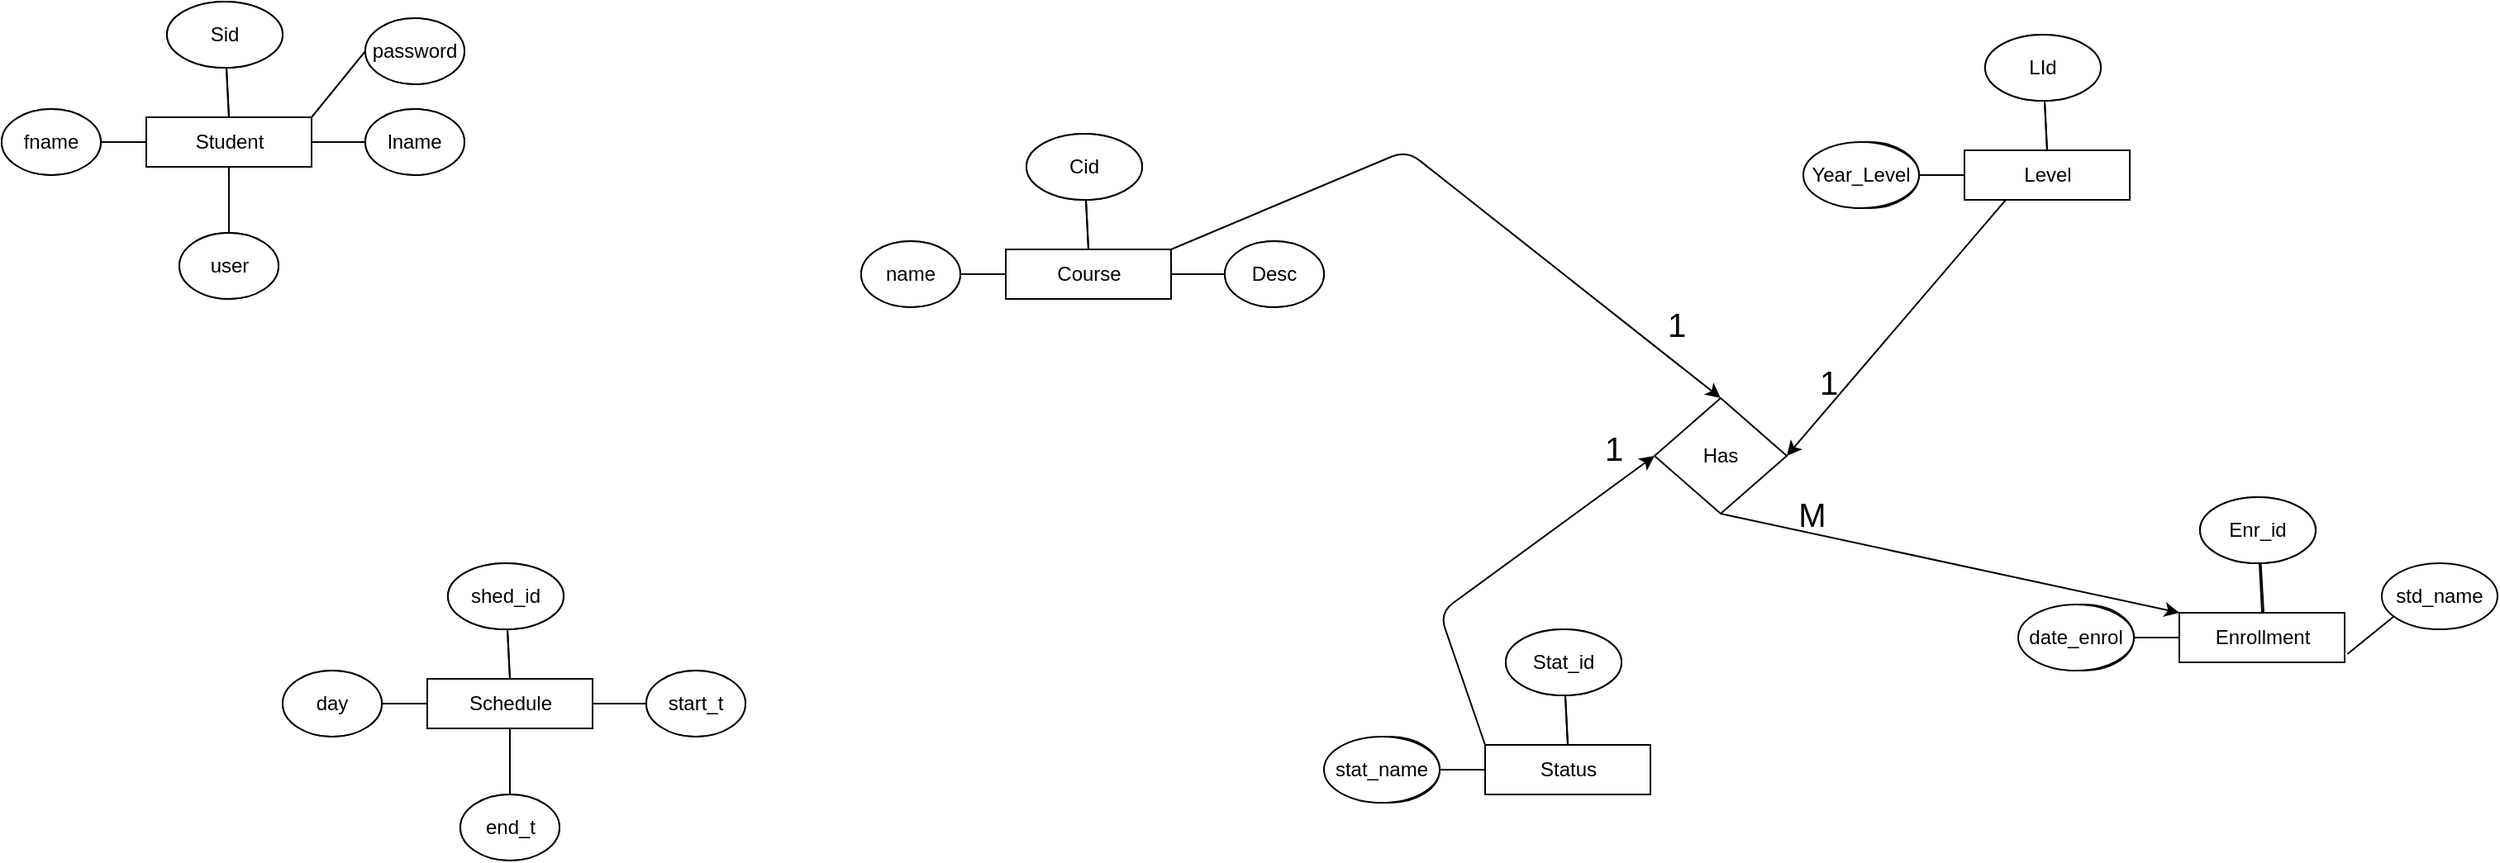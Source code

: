 <mxfile version="13.4.4" type="github">
  <diagram id="gxkvjSbEqc1R_QwJBHWN" name="Page-1">
    <mxGraphModel dx="1924" dy="982" grid="1" gridSize="10" guides="1" tooltips="1" connect="1" arrows="1" fold="1" page="1" pageScale="1" pageWidth="2000" pageHeight="2000" math="0" shadow="0">
      <root>
        <mxCell id="0" />
        <mxCell id="1" parent="0" />
        <mxCell id="vKwD8EdCoFHyunoRVP9S-19" value="Admin" style="rounded=0;whiteSpace=wrap;html=1;" vertex="1" parent="1">
          <mxGeometry x="217.5" y="210" width="100" height="30" as="geometry" />
        </mxCell>
        <mxCell id="vKwD8EdCoFHyunoRVP9S-20" value="" style="endArrow=none;html=1;exitX=0.5;exitY=0;exitDx=0;exitDy=0;" edge="1" source="vKwD8EdCoFHyunoRVP9S-19" target="vKwD8EdCoFHyunoRVP9S-21" parent="1">
          <mxGeometry width="50" height="50" relative="1" as="geometry">
            <mxPoint x="260" y="210" as="sourcePoint" />
            <mxPoint x="295" y="180" as="targetPoint" />
          </mxGeometry>
        </mxCell>
        <mxCell id="vKwD8EdCoFHyunoRVP9S-21" value="Aid" style="ellipse;whiteSpace=wrap;html=1;" vertex="1" parent="1">
          <mxGeometry x="230" y="140" width="70" height="40" as="geometry" />
        </mxCell>
        <mxCell id="vKwD8EdCoFHyunoRVP9S-22" value="" style="endArrow=none;html=1;entryX=0;entryY=0.5;entryDx=0;entryDy=0;" edge="1" target="vKwD8EdCoFHyunoRVP9S-19" parent="1">
          <mxGeometry width="50" height="50" relative="1" as="geometry">
            <mxPoint x="180" y="225" as="sourcePoint" />
            <mxPoint x="210" y="220" as="targetPoint" />
          </mxGeometry>
        </mxCell>
        <mxCell id="vKwD8EdCoFHyunoRVP9S-23" value="Name" style="ellipse;whiteSpace=wrap;html=1;" vertex="1" parent="1">
          <mxGeometry x="130" y="205" width="60" height="40" as="geometry" />
        </mxCell>
        <mxCell id="vKwD8EdCoFHyunoRVP9S-24" value="Cnic" style="ellipse;whiteSpace=wrap;html=1;" vertex="1" parent="1">
          <mxGeometry x="350" y="205" width="60" height="40" as="geometry" />
        </mxCell>
        <mxCell id="vKwD8EdCoFHyunoRVP9S-25" value="" style="endArrow=none;html=1;" edge="1" source="vKwD8EdCoFHyunoRVP9S-19" parent="1">
          <mxGeometry width="50" height="50" relative="1" as="geometry">
            <mxPoint x="317.5" y="275" as="sourcePoint" />
            <mxPoint x="350" y="225" as="targetPoint" />
          </mxGeometry>
        </mxCell>
        <mxCell id="vKwD8EdCoFHyunoRVP9S-26" value="Email" style="ellipse;whiteSpace=wrap;html=1;" vertex="1" parent="1">
          <mxGeometry x="237.5" y="280" width="60" height="40" as="geometry" />
        </mxCell>
        <mxCell id="vKwD8EdCoFHyunoRVP9S-27" value="" style="endArrow=none;html=1;exitX=0.5;exitY=1;exitDx=0;exitDy=0;entryX=0.5;entryY=0;entryDx=0;entryDy=0;" edge="1" source="vKwD8EdCoFHyunoRVP9S-19" target="vKwD8EdCoFHyunoRVP9S-26" parent="1">
          <mxGeometry width="50" height="50" relative="1" as="geometry">
            <mxPoint x="270" y="250" as="sourcePoint" />
            <mxPoint x="270" y="270" as="targetPoint" />
          </mxGeometry>
        </mxCell>
        <mxCell id="vKwD8EdCoFHyunoRVP9S-28" value="Student" style="rounded=0;whiteSpace=wrap;html=1;" vertex="1" parent="1">
          <mxGeometry x="217.5" y="210" width="100" height="30" as="geometry" />
        </mxCell>
        <mxCell id="vKwD8EdCoFHyunoRVP9S-29" value="" style="endArrow=none;html=1;exitX=0.5;exitY=0;exitDx=0;exitDy=0;" edge="1" source="vKwD8EdCoFHyunoRVP9S-28" target="vKwD8EdCoFHyunoRVP9S-30" parent="1">
          <mxGeometry width="50" height="50" relative="1" as="geometry">
            <mxPoint x="260" y="210" as="sourcePoint" />
            <mxPoint x="295" y="180" as="targetPoint" />
          </mxGeometry>
        </mxCell>
        <mxCell id="vKwD8EdCoFHyunoRVP9S-30" value="Sid" style="ellipse;whiteSpace=wrap;html=1;" vertex="1" parent="1">
          <mxGeometry x="230" y="140" width="70" height="40" as="geometry" />
        </mxCell>
        <mxCell id="vKwD8EdCoFHyunoRVP9S-31" value="" style="endArrow=none;html=1;entryX=0;entryY=0.5;entryDx=0;entryDy=0;" edge="1" target="vKwD8EdCoFHyunoRVP9S-28" parent="1">
          <mxGeometry width="50" height="50" relative="1" as="geometry">
            <mxPoint x="180" y="225" as="sourcePoint" />
            <mxPoint x="210" y="220" as="targetPoint" />
          </mxGeometry>
        </mxCell>
        <mxCell id="vKwD8EdCoFHyunoRVP9S-32" value="fname" style="ellipse;whiteSpace=wrap;html=1;" vertex="1" parent="1">
          <mxGeometry x="130" y="205" width="60" height="40" as="geometry" />
        </mxCell>
        <mxCell id="vKwD8EdCoFHyunoRVP9S-33" value="lname" style="ellipse;whiteSpace=wrap;html=1;" vertex="1" parent="1">
          <mxGeometry x="350" y="205" width="60" height="40" as="geometry" />
        </mxCell>
        <mxCell id="vKwD8EdCoFHyunoRVP9S-34" value="" style="endArrow=none;html=1;" edge="1" source="vKwD8EdCoFHyunoRVP9S-28" parent="1">
          <mxGeometry width="50" height="50" relative="1" as="geometry">
            <mxPoint x="317.5" y="275" as="sourcePoint" />
            <mxPoint x="350" y="225" as="targetPoint" />
          </mxGeometry>
        </mxCell>
        <mxCell id="vKwD8EdCoFHyunoRVP9S-35" value="user" style="ellipse;whiteSpace=wrap;html=1;" vertex="1" parent="1">
          <mxGeometry x="237.5" y="280" width="60" height="40" as="geometry" />
        </mxCell>
        <mxCell id="vKwD8EdCoFHyunoRVP9S-36" value="" style="endArrow=none;html=1;exitX=0.5;exitY=1;exitDx=0;exitDy=0;entryX=0.5;entryY=0;entryDx=0;entryDy=0;" edge="1" source="vKwD8EdCoFHyunoRVP9S-28" target="vKwD8EdCoFHyunoRVP9S-35" parent="1">
          <mxGeometry width="50" height="50" relative="1" as="geometry">
            <mxPoint x="270" y="250" as="sourcePoint" />
            <mxPoint x="270" y="270" as="targetPoint" />
          </mxGeometry>
        </mxCell>
        <mxCell id="vKwD8EdCoFHyunoRVP9S-37" value="Cnic" style="ellipse;whiteSpace=wrap;html=1;" vertex="1" parent="1">
          <mxGeometry x="350" y="150" width="60" height="40" as="geometry" />
        </mxCell>
        <mxCell id="vKwD8EdCoFHyunoRVP9S-39" value="password" style="ellipse;whiteSpace=wrap;html=1;" vertex="1" parent="1">
          <mxGeometry x="350" y="150" width="60" height="40" as="geometry" />
        </mxCell>
        <mxCell id="vKwD8EdCoFHyunoRVP9S-40" value="" style="endArrow=none;html=1;exitX=1;exitY=0;exitDx=0;exitDy=0;" edge="1" parent="1" source="vKwD8EdCoFHyunoRVP9S-28">
          <mxGeometry width="50" height="50" relative="1" as="geometry">
            <mxPoint x="317.5" y="170" as="sourcePoint" />
            <mxPoint x="350" y="170" as="targetPoint" />
          </mxGeometry>
        </mxCell>
        <mxCell id="vKwD8EdCoFHyunoRVP9S-41" value="Admin" style="rounded=0;whiteSpace=wrap;html=1;" vertex="1" parent="1">
          <mxGeometry x="737.5" y="290" width="100" height="30" as="geometry" />
        </mxCell>
        <mxCell id="vKwD8EdCoFHyunoRVP9S-42" value="" style="endArrow=none;html=1;exitX=0.5;exitY=0;exitDx=0;exitDy=0;" edge="1" source="vKwD8EdCoFHyunoRVP9S-41" target="vKwD8EdCoFHyunoRVP9S-43" parent="1">
          <mxGeometry width="50" height="50" relative="1" as="geometry">
            <mxPoint x="780" y="290" as="sourcePoint" />
            <mxPoint x="815" y="260" as="targetPoint" />
          </mxGeometry>
        </mxCell>
        <mxCell id="vKwD8EdCoFHyunoRVP9S-43" value="Aid" style="ellipse;whiteSpace=wrap;html=1;" vertex="1" parent="1">
          <mxGeometry x="750" y="220" width="70" height="40" as="geometry" />
        </mxCell>
        <mxCell id="vKwD8EdCoFHyunoRVP9S-44" value="" style="endArrow=none;html=1;entryX=0;entryY=0.5;entryDx=0;entryDy=0;" edge="1" target="vKwD8EdCoFHyunoRVP9S-41" parent="1">
          <mxGeometry width="50" height="50" relative="1" as="geometry">
            <mxPoint x="700" y="305" as="sourcePoint" />
            <mxPoint x="730" y="300" as="targetPoint" />
          </mxGeometry>
        </mxCell>
        <mxCell id="vKwD8EdCoFHyunoRVP9S-45" value="Name" style="ellipse;whiteSpace=wrap;html=1;" vertex="1" parent="1">
          <mxGeometry x="650" y="285" width="60" height="40" as="geometry" />
        </mxCell>
        <mxCell id="vKwD8EdCoFHyunoRVP9S-46" value="Cnic" style="ellipse;whiteSpace=wrap;html=1;" vertex="1" parent="1">
          <mxGeometry x="870" y="285" width="60" height="40" as="geometry" />
        </mxCell>
        <mxCell id="vKwD8EdCoFHyunoRVP9S-47" value="" style="endArrow=none;html=1;" edge="1" source="vKwD8EdCoFHyunoRVP9S-41" parent="1">
          <mxGeometry width="50" height="50" relative="1" as="geometry">
            <mxPoint x="837.5" y="355" as="sourcePoint" />
            <mxPoint x="870" y="305" as="targetPoint" />
          </mxGeometry>
        </mxCell>
        <mxCell id="vKwD8EdCoFHyunoRVP9S-50" value="Course" style="rounded=0;whiteSpace=wrap;html=1;" vertex="1" parent="1">
          <mxGeometry x="737.5" y="290" width="100" height="30" as="geometry" />
        </mxCell>
        <mxCell id="vKwD8EdCoFHyunoRVP9S-51" value="" style="endArrow=none;html=1;exitX=0.5;exitY=0;exitDx=0;exitDy=0;" edge="1" source="vKwD8EdCoFHyunoRVP9S-50" target="vKwD8EdCoFHyunoRVP9S-52" parent="1">
          <mxGeometry width="50" height="50" relative="1" as="geometry">
            <mxPoint x="780" y="290" as="sourcePoint" />
            <mxPoint x="815" y="260" as="targetPoint" />
          </mxGeometry>
        </mxCell>
        <mxCell id="vKwD8EdCoFHyunoRVP9S-52" value="Cid" style="ellipse;whiteSpace=wrap;html=1;" vertex="1" parent="1">
          <mxGeometry x="750" y="220" width="70" height="40" as="geometry" />
        </mxCell>
        <mxCell id="vKwD8EdCoFHyunoRVP9S-53" value="" style="endArrow=none;html=1;entryX=0;entryY=0.5;entryDx=0;entryDy=0;" edge="1" target="vKwD8EdCoFHyunoRVP9S-50" parent="1">
          <mxGeometry width="50" height="50" relative="1" as="geometry">
            <mxPoint x="700" y="305" as="sourcePoint" />
            <mxPoint x="730" y="300" as="targetPoint" />
          </mxGeometry>
        </mxCell>
        <mxCell id="vKwD8EdCoFHyunoRVP9S-54" value="name" style="ellipse;whiteSpace=wrap;html=1;" vertex="1" parent="1">
          <mxGeometry x="650" y="285" width="60" height="40" as="geometry" />
        </mxCell>
        <mxCell id="vKwD8EdCoFHyunoRVP9S-55" value="Desc" style="ellipse;whiteSpace=wrap;html=1;" vertex="1" parent="1">
          <mxGeometry x="870" y="285" width="60" height="40" as="geometry" />
        </mxCell>
        <mxCell id="vKwD8EdCoFHyunoRVP9S-56" value="" style="endArrow=none;html=1;" edge="1" source="vKwD8EdCoFHyunoRVP9S-50" parent="1">
          <mxGeometry width="50" height="50" relative="1" as="geometry">
            <mxPoint x="837.5" y="355" as="sourcePoint" />
            <mxPoint x="870" y="305" as="targetPoint" />
          </mxGeometry>
        </mxCell>
        <mxCell id="vKwD8EdCoFHyunoRVP9S-62" value="Admin" style="rounded=0;whiteSpace=wrap;html=1;" vertex="1" parent="1">
          <mxGeometry x="1317.5" y="230" width="100" height="30" as="geometry" />
        </mxCell>
        <mxCell id="vKwD8EdCoFHyunoRVP9S-63" value="" style="endArrow=none;html=1;exitX=0.5;exitY=0;exitDx=0;exitDy=0;" edge="1" source="vKwD8EdCoFHyunoRVP9S-62" target="vKwD8EdCoFHyunoRVP9S-64" parent="1">
          <mxGeometry width="50" height="50" relative="1" as="geometry">
            <mxPoint x="1360" y="230" as="sourcePoint" />
            <mxPoint x="1395" y="200" as="targetPoint" />
          </mxGeometry>
        </mxCell>
        <mxCell id="vKwD8EdCoFHyunoRVP9S-64" value="Aid" style="ellipse;whiteSpace=wrap;html=1;" vertex="1" parent="1">
          <mxGeometry x="1330" y="160" width="70" height="40" as="geometry" />
        </mxCell>
        <mxCell id="vKwD8EdCoFHyunoRVP9S-65" value="" style="endArrow=none;html=1;entryX=0;entryY=0.5;entryDx=0;entryDy=0;" edge="1" target="vKwD8EdCoFHyunoRVP9S-62" parent="1">
          <mxGeometry width="50" height="50" relative="1" as="geometry">
            <mxPoint x="1280" y="245" as="sourcePoint" />
            <mxPoint x="1310" y="240" as="targetPoint" />
          </mxGeometry>
        </mxCell>
        <mxCell id="vKwD8EdCoFHyunoRVP9S-66" value="Name" style="ellipse;whiteSpace=wrap;html=1;" vertex="1" parent="1">
          <mxGeometry x="1230" y="225" width="60" height="40" as="geometry" />
        </mxCell>
        <mxCell id="vKwD8EdCoFHyunoRVP9S-69" value="Level" style="rounded=0;whiteSpace=wrap;html=1;" vertex="1" parent="1">
          <mxGeometry x="1317.5" y="230" width="100" height="30" as="geometry" />
        </mxCell>
        <mxCell id="vKwD8EdCoFHyunoRVP9S-70" value="" style="endArrow=none;html=1;exitX=0.5;exitY=0;exitDx=0;exitDy=0;" edge="1" source="vKwD8EdCoFHyunoRVP9S-69" target="vKwD8EdCoFHyunoRVP9S-71" parent="1">
          <mxGeometry width="50" height="50" relative="1" as="geometry">
            <mxPoint x="1360" y="230" as="sourcePoint" />
            <mxPoint x="1395" y="200" as="targetPoint" />
          </mxGeometry>
        </mxCell>
        <mxCell id="vKwD8EdCoFHyunoRVP9S-71" value="LId" style="ellipse;whiteSpace=wrap;html=1;" vertex="1" parent="1">
          <mxGeometry x="1330" y="160" width="70" height="40" as="geometry" />
        </mxCell>
        <mxCell id="vKwD8EdCoFHyunoRVP9S-72" value="" style="endArrow=none;html=1;entryX=0;entryY=0.5;entryDx=0;entryDy=0;" edge="1" target="vKwD8EdCoFHyunoRVP9S-69" parent="1">
          <mxGeometry width="50" height="50" relative="1" as="geometry">
            <mxPoint x="1280" y="245" as="sourcePoint" />
            <mxPoint x="1310" y="240" as="targetPoint" />
          </mxGeometry>
        </mxCell>
        <mxCell id="vKwD8EdCoFHyunoRVP9S-73" value="Year_Level" style="ellipse;whiteSpace=wrap;html=1;" vertex="1" parent="1">
          <mxGeometry x="1220" y="225" width="70" height="40" as="geometry" />
        </mxCell>
        <mxCell id="vKwD8EdCoFHyunoRVP9S-76" value="Admin" style="rounded=0;whiteSpace=wrap;html=1;" vertex="1" parent="1">
          <mxGeometry x="387.5" y="550" width="100" height="30" as="geometry" />
        </mxCell>
        <mxCell id="vKwD8EdCoFHyunoRVP9S-77" value="" style="endArrow=none;html=1;exitX=0.5;exitY=0;exitDx=0;exitDy=0;" edge="1" source="vKwD8EdCoFHyunoRVP9S-76" target="vKwD8EdCoFHyunoRVP9S-78" parent="1">
          <mxGeometry width="50" height="50" relative="1" as="geometry">
            <mxPoint x="430" y="550" as="sourcePoint" />
            <mxPoint x="465" y="520" as="targetPoint" />
          </mxGeometry>
        </mxCell>
        <mxCell id="vKwD8EdCoFHyunoRVP9S-78" value="Aid" style="ellipse;whiteSpace=wrap;html=1;" vertex="1" parent="1">
          <mxGeometry x="400" y="480" width="70" height="40" as="geometry" />
        </mxCell>
        <mxCell id="vKwD8EdCoFHyunoRVP9S-79" value="" style="endArrow=none;html=1;entryX=0;entryY=0.5;entryDx=0;entryDy=0;" edge="1" target="vKwD8EdCoFHyunoRVP9S-76" parent="1">
          <mxGeometry width="50" height="50" relative="1" as="geometry">
            <mxPoint x="350" y="565" as="sourcePoint" />
            <mxPoint x="380" y="560" as="targetPoint" />
          </mxGeometry>
        </mxCell>
        <mxCell id="vKwD8EdCoFHyunoRVP9S-80" value="Name" style="ellipse;whiteSpace=wrap;html=1;" vertex="1" parent="1">
          <mxGeometry x="300" y="545" width="60" height="40" as="geometry" />
        </mxCell>
        <mxCell id="vKwD8EdCoFHyunoRVP9S-81" value="Cnic" style="ellipse;whiteSpace=wrap;html=1;" vertex="1" parent="1">
          <mxGeometry x="520" y="545" width="60" height="40" as="geometry" />
        </mxCell>
        <mxCell id="vKwD8EdCoFHyunoRVP9S-82" value="" style="endArrow=none;html=1;" edge="1" source="vKwD8EdCoFHyunoRVP9S-76" parent="1">
          <mxGeometry width="50" height="50" relative="1" as="geometry">
            <mxPoint x="487.5" y="615" as="sourcePoint" />
            <mxPoint x="520" y="565" as="targetPoint" />
          </mxGeometry>
        </mxCell>
        <mxCell id="vKwD8EdCoFHyunoRVP9S-83" value="Email" style="ellipse;whiteSpace=wrap;html=1;" vertex="1" parent="1">
          <mxGeometry x="407.5" y="620" width="60" height="40" as="geometry" />
        </mxCell>
        <mxCell id="vKwD8EdCoFHyunoRVP9S-84" value="" style="endArrow=none;html=1;exitX=0.5;exitY=1;exitDx=0;exitDy=0;entryX=0.5;entryY=0;entryDx=0;entryDy=0;" edge="1" source="vKwD8EdCoFHyunoRVP9S-76" target="vKwD8EdCoFHyunoRVP9S-83" parent="1">
          <mxGeometry width="50" height="50" relative="1" as="geometry">
            <mxPoint x="440" y="590" as="sourcePoint" />
            <mxPoint x="440" y="610" as="targetPoint" />
          </mxGeometry>
        </mxCell>
        <mxCell id="vKwD8EdCoFHyunoRVP9S-85" value="Schedule" style="rounded=0;whiteSpace=wrap;html=1;" vertex="1" parent="1">
          <mxGeometry x="387.5" y="550" width="100" height="30" as="geometry" />
        </mxCell>
        <mxCell id="vKwD8EdCoFHyunoRVP9S-86" value="" style="endArrow=none;html=1;exitX=0.5;exitY=0;exitDx=0;exitDy=0;" edge="1" source="vKwD8EdCoFHyunoRVP9S-85" target="vKwD8EdCoFHyunoRVP9S-87" parent="1">
          <mxGeometry width="50" height="50" relative="1" as="geometry">
            <mxPoint x="430" y="550" as="sourcePoint" />
            <mxPoint x="465" y="520" as="targetPoint" />
          </mxGeometry>
        </mxCell>
        <mxCell id="vKwD8EdCoFHyunoRVP9S-87" value="shed_id" style="ellipse;whiteSpace=wrap;html=1;" vertex="1" parent="1">
          <mxGeometry x="400" y="480" width="70" height="40" as="geometry" />
        </mxCell>
        <mxCell id="vKwD8EdCoFHyunoRVP9S-88" value="" style="endArrow=none;html=1;entryX=0;entryY=0.5;entryDx=0;entryDy=0;" edge="1" target="vKwD8EdCoFHyunoRVP9S-85" parent="1">
          <mxGeometry width="50" height="50" relative="1" as="geometry">
            <mxPoint x="350" y="565" as="sourcePoint" />
            <mxPoint x="380" y="560" as="targetPoint" />
          </mxGeometry>
        </mxCell>
        <mxCell id="vKwD8EdCoFHyunoRVP9S-89" value="day" style="ellipse;whiteSpace=wrap;html=1;" vertex="1" parent="1">
          <mxGeometry x="300" y="545" width="60" height="40" as="geometry" />
        </mxCell>
        <mxCell id="vKwD8EdCoFHyunoRVP9S-90" value="start_t" style="ellipse;whiteSpace=wrap;html=1;" vertex="1" parent="1">
          <mxGeometry x="520" y="545" width="60" height="40" as="geometry" />
        </mxCell>
        <mxCell id="vKwD8EdCoFHyunoRVP9S-91" value="" style="endArrow=none;html=1;" edge="1" source="vKwD8EdCoFHyunoRVP9S-85" parent="1">
          <mxGeometry width="50" height="50" relative="1" as="geometry">
            <mxPoint x="487.5" y="615" as="sourcePoint" />
            <mxPoint x="520" y="565" as="targetPoint" />
          </mxGeometry>
        </mxCell>
        <mxCell id="vKwD8EdCoFHyunoRVP9S-92" value="end_t" style="ellipse;whiteSpace=wrap;html=1;" vertex="1" parent="1">
          <mxGeometry x="407.5" y="620" width="60" height="40" as="geometry" />
        </mxCell>
        <mxCell id="vKwD8EdCoFHyunoRVP9S-93" value="" style="endArrow=none;html=1;exitX=0.5;exitY=1;exitDx=0;exitDy=0;entryX=0.5;entryY=0;entryDx=0;entryDy=0;" edge="1" source="vKwD8EdCoFHyunoRVP9S-85" target="vKwD8EdCoFHyunoRVP9S-92" parent="1">
          <mxGeometry width="50" height="50" relative="1" as="geometry">
            <mxPoint x="440" y="590" as="sourcePoint" />
            <mxPoint x="440" y="610" as="targetPoint" />
          </mxGeometry>
        </mxCell>
        <mxCell id="vKwD8EdCoFHyunoRVP9S-97" value="Admin" style="rounded=0;whiteSpace=wrap;html=1;" vertex="1" parent="1">
          <mxGeometry x="1027.5" y="590" width="100" height="30" as="geometry" />
        </mxCell>
        <mxCell id="vKwD8EdCoFHyunoRVP9S-98" value="" style="endArrow=none;html=1;exitX=0.5;exitY=0;exitDx=0;exitDy=0;" edge="1" source="vKwD8EdCoFHyunoRVP9S-97" target="vKwD8EdCoFHyunoRVP9S-99" parent="1">
          <mxGeometry width="50" height="50" relative="1" as="geometry">
            <mxPoint x="1070" y="590" as="sourcePoint" />
            <mxPoint x="1105" y="560" as="targetPoint" />
          </mxGeometry>
        </mxCell>
        <mxCell id="vKwD8EdCoFHyunoRVP9S-99" value="Aid" style="ellipse;whiteSpace=wrap;html=1;" vertex="1" parent="1">
          <mxGeometry x="1040" y="520" width="70" height="40" as="geometry" />
        </mxCell>
        <mxCell id="vKwD8EdCoFHyunoRVP9S-100" value="" style="endArrow=none;html=1;entryX=0;entryY=0.5;entryDx=0;entryDy=0;" edge="1" target="vKwD8EdCoFHyunoRVP9S-97" parent="1">
          <mxGeometry width="50" height="50" relative="1" as="geometry">
            <mxPoint x="990" y="605" as="sourcePoint" />
            <mxPoint x="1020" y="600" as="targetPoint" />
          </mxGeometry>
        </mxCell>
        <mxCell id="vKwD8EdCoFHyunoRVP9S-101" value="Name" style="ellipse;whiteSpace=wrap;html=1;" vertex="1" parent="1">
          <mxGeometry x="940" y="585" width="60" height="40" as="geometry" />
        </mxCell>
        <mxCell id="vKwD8EdCoFHyunoRVP9S-102" value="Status" style="rounded=0;whiteSpace=wrap;html=1;" vertex="1" parent="1">
          <mxGeometry x="1027.5" y="590" width="100" height="30" as="geometry" />
        </mxCell>
        <mxCell id="vKwD8EdCoFHyunoRVP9S-103" value="" style="endArrow=none;html=1;exitX=0.5;exitY=0;exitDx=0;exitDy=0;" edge="1" source="vKwD8EdCoFHyunoRVP9S-102" target="vKwD8EdCoFHyunoRVP9S-104" parent="1">
          <mxGeometry width="50" height="50" relative="1" as="geometry">
            <mxPoint x="1070" y="590" as="sourcePoint" />
            <mxPoint x="1105" y="560" as="targetPoint" />
          </mxGeometry>
        </mxCell>
        <mxCell id="vKwD8EdCoFHyunoRVP9S-104" value="Stat_id" style="ellipse;whiteSpace=wrap;html=1;" vertex="1" parent="1">
          <mxGeometry x="1040" y="520" width="70" height="40" as="geometry" />
        </mxCell>
        <mxCell id="vKwD8EdCoFHyunoRVP9S-105" value="" style="endArrow=none;html=1;entryX=0;entryY=0.5;entryDx=0;entryDy=0;" edge="1" target="vKwD8EdCoFHyunoRVP9S-102" parent="1">
          <mxGeometry width="50" height="50" relative="1" as="geometry">
            <mxPoint x="990" y="605" as="sourcePoint" />
            <mxPoint x="1020" y="600" as="targetPoint" />
          </mxGeometry>
        </mxCell>
        <mxCell id="vKwD8EdCoFHyunoRVP9S-106" value="stat_name" style="ellipse;whiteSpace=wrap;html=1;" vertex="1" parent="1">
          <mxGeometry x="930" y="585" width="70" height="40" as="geometry" />
        </mxCell>
        <mxCell id="vKwD8EdCoFHyunoRVP9S-107" value="Admin" style="rounded=0;whiteSpace=wrap;html=1;" vertex="1" parent="1">
          <mxGeometry x="1447.5" y="510" width="100" height="30" as="geometry" />
        </mxCell>
        <mxCell id="vKwD8EdCoFHyunoRVP9S-108" value="" style="endArrow=none;html=1;exitX=0.5;exitY=0;exitDx=0;exitDy=0;" edge="1" source="vKwD8EdCoFHyunoRVP9S-107" target="vKwD8EdCoFHyunoRVP9S-109" parent="1">
          <mxGeometry width="50" height="50" relative="1" as="geometry">
            <mxPoint x="1490" y="510" as="sourcePoint" />
            <mxPoint x="1525" y="480" as="targetPoint" />
          </mxGeometry>
        </mxCell>
        <mxCell id="vKwD8EdCoFHyunoRVP9S-109" value="Aid" style="ellipse;whiteSpace=wrap;html=1;" vertex="1" parent="1">
          <mxGeometry x="1460" y="440" width="70" height="40" as="geometry" />
        </mxCell>
        <mxCell id="vKwD8EdCoFHyunoRVP9S-110" value="" style="endArrow=none;html=1;entryX=0;entryY=0.5;entryDx=0;entryDy=0;" edge="1" target="vKwD8EdCoFHyunoRVP9S-107" parent="1">
          <mxGeometry width="50" height="50" relative="1" as="geometry">
            <mxPoint x="1410" y="525" as="sourcePoint" />
            <mxPoint x="1440" y="520" as="targetPoint" />
          </mxGeometry>
        </mxCell>
        <mxCell id="vKwD8EdCoFHyunoRVP9S-111" value="Name" style="ellipse;whiteSpace=wrap;html=1;" vertex="1" parent="1">
          <mxGeometry x="1360" y="505" width="60" height="40" as="geometry" />
        </mxCell>
        <mxCell id="vKwD8EdCoFHyunoRVP9S-112" value="Enrollment" style="rounded=0;whiteSpace=wrap;html=1;" vertex="1" parent="1">
          <mxGeometry x="1447.5" y="510" width="100" height="30" as="geometry" />
        </mxCell>
        <mxCell id="vKwD8EdCoFHyunoRVP9S-113" value="" style="endArrow=none;html=1;exitX=0.5;exitY=0;exitDx=0;exitDy=0;" edge="1" parent="1">
          <mxGeometry width="50" height="50" relative="1" as="geometry">
            <mxPoint x="1498.5" y="510" as="sourcePoint" />
            <mxPoint x="1496.8" y="479.995" as="targetPoint" />
          </mxGeometry>
        </mxCell>
        <mxCell id="vKwD8EdCoFHyunoRVP9S-114" value="Enr_id" style="ellipse;whiteSpace=wrap;html=1;" vertex="1" parent="1">
          <mxGeometry x="1460" y="440" width="70" height="40" as="geometry" />
        </mxCell>
        <mxCell id="vKwD8EdCoFHyunoRVP9S-115" value="" style="endArrow=none;html=1;entryX=0;entryY=0.5;entryDx=0;entryDy=0;" edge="1" target="vKwD8EdCoFHyunoRVP9S-112" parent="1">
          <mxGeometry width="50" height="50" relative="1" as="geometry">
            <mxPoint x="1410" y="525" as="sourcePoint" />
            <mxPoint x="1440" y="520" as="targetPoint" />
          </mxGeometry>
        </mxCell>
        <mxCell id="vKwD8EdCoFHyunoRVP9S-116" value="date_enrol" style="ellipse;whiteSpace=wrap;html=1;" vertex="1" parent="1">
          <mxGeometry x="1350" y="505" width="70" height="40" as="geometry" />
        </mxCell>
        <mxCell id="vKwD8EdCoFHyunoRVP9S-117" value="Has" style="rhombus;whiteSpace=wrap;html=1;" vertex="1" parent="1">
          <mxGeometry x="1130" y="380" width="80" height="70" as="geometry" />
        </mxCell>
        <mxCell id="vKwD8EdCoFHyunoRVP9S-118" value="" style="endArrow=none;html=1;exitX=0.5;exitY=0;exitDx=0;exitDy=0;" edge="1" parent="1">
          <mxGeometry width="50" height="50" relative="1" as="geometry">
            <mxPoint x="1549.2" y="535.01" as="sourcePoint" />
            <mxPoint x="1580" y="510" as="targetPoint" />
          </mxGeometry>
        </mxCell>
        <mxCell id="vKwD8EdCoFHyunoRVP9S-124" value="std_name" style="ellipse;whiteSpace=wrap;html=1;" vertex="1" parent="1">
          <mxGeometry x="1570" y="480" width="70" height="40" as="geometry" />
        </mxCell>
        <mxCell id="vKwD8EdCoFHyunoRVP9S-126" value="" style="endArrow=classic;html=1;exitX=1;exitY=0;exitDx=0;exitDy=0;entryX=0.5;entryY=0;entryDx=0;entryDy=0;" edge="1" parent="1" source="vKwD8EdCoFHyunoRVP9S-50" target="vKwD8EdCoFHyunoRVP9S-117">
          <mxGeometry width="50" height="50" relative="1" as="geometry">
            <mxPoint x="1050" y="350" as="sourcePoint" />
            <mxPoint x="1100" y="300" as="targetPoint" />
            <Array as="points">
              <mxPoint x="980" y="230" />
            </Array>
          </mxGeometry>
        </mxCell>
        <mxCell id="vKwD8EdCoFHyunoRVP9S-127" value="" style="endArrow=classic;html=1;exitX=0.5;exitY=1;exitDx=0;exitDy=0;entryX=0;entryY=0;entryDx=0;entryDy=0;" edge="1" parent="1" source="vKwD8EdCoFHyunoRVP9S-117" target="vKwD8EdCoFHyunoRVP9S-112">
          <mxGeometry width="50" height="50" relative="1" as="geometry">
            <mxPoint x="1200" y="510" as="sourcePoint" />
            <mxPoint x="1250" y="460" as="targetPoint" />
          </mxGeometry>
        </mxCell>
        <mxCell id="2" value="&lt;font style=&quot;font-size: 20px&quot;&gt;1&lt;/font&gt;" style="text;html=1;align=center;verticalAlign=middle;resizable=0;points=[];autosize=1;" vertex="1" parent="1">
          <mxGeometry x="1127.5" y="325" width="30" height="20" as="geometry" />
        </mxCell>
        <mxCell id="vKwD8EdCoFHyunoRVP9S-128" value="&lt;font style=&quot;font-size: 20px&quot;&gt;M&lt;/font&gt;" style="text;html=1;align=center;verticalAlign=middle;resizable=0;points=[];autosize=1;" vertex="1" parent="1">
          <mxGeometry x="1210" y="440" width="30" height="20" as="geometry" />
        </mxCell>
        <mxCell id="vKwD8EdCoFHyunoRVP9S-129" value="" style="endArrow=classic;html=1;exitX=0.25;exitY=1;exitDx=0;exitDy=0;entryX=1;entryY=0.5;entryDx=0;entryDy=0;" edge="1" parent="1" source="vKwD8EdCoFHyunoRVP9S-69" target="vKwD8EdCoFHyunoRVP9S-117">
          <mxGeometry width="50" height="50" relative="1" as="geometry">
            <mxPoint x="1320" y="390" as="sourcePoint" />
            <mxPoint x="1370" y="340" as="targetPoint" />
          </mxGeometry>
        </mxCell>
        <mxCell id="vKwD8EdCoFHyunoRVP9S-130" value="&lt;font style=&quot;font-size: 20px&quot;&gt;1&lt;/font&gt;" style="text;html=1;align=center;verticalAlign=middle;resizable=0;points=[];autosize=1;" vertex="1" parent="1">
          <mxGeometry x="1220" y="360" width="30" height="20" as="geometry" />
        </mxCell>
        <mxCell id="vKwD8EdCoFHyunoRVP9S-131" value="" style="endArrow=classic;html=1;exitX=0;exitY=0;exitDx=0;exitDy=0;entryX=0;entryY=0.5;entryDx=0;entryDy=0;" edge="1" parent="1" source="vKwD8EdCoFHyunoRVP9S-102" target="vKwD8EdCoFHyunoRVP9S-117">
          <mxGeometry width="50" height="50" relative="1" as="geometry">
            <mxPoint x="1040" y="490" as="sourcePoint" />
            <mxPoint x="1090" y="440" as="targetPoint" />
            <Array as="points">
              <mxPoint x="1000" y="510" />
            </Array>
          </mxGeometry>
        </mxCell>
        <mxCell id="vKwD8EdCoFHyunoRVP9S-132" value="&lt;font style=&quot;font-size: 20px&quot;&gt;1&lt;/font&gt;" style="text;html=1;align=center;verticalAlign=middle;resizable=0;points=[];autosize=1;" vertex="1" parent="1">
          <mxGeometry x="1090" y="400" width="30" height="20" as="geometry" />
        </mxCell>
      </root>
    </mxGraphModel>
  </diagram>
</mxfile>
